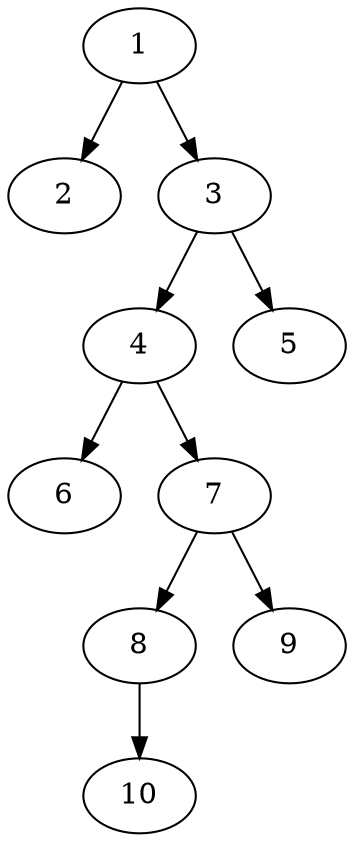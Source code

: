 // DAG (tier=1-easy, mode=data, n=10, ccr=0.331, fat=0.454, density=0.299, regular=0.726, jump=0.060, mindata=1048576, maxdata=8388608)
// DAG automatically generated by daggen at Sun Aug 24 16:33:33 2025
// /home/ermia/Project/Environments/daggen/bin/daggen --dot --ccr 0.331 --fat 0.454 --regular 0.726 --density 0.299 --jump 0.060 --mindata 1048576 --maxdata 8388608 -n 10 
digraph G {
  1 [size="30712875980628532", alpha="0.20", expect_size="15356437990314266"]
  1 -> 2 [size ="487207341129728"]
  1 -> 3 [size ="487207341129728"]
  2 [size="24960988273690279936", alpha="0.02", expect_size="12480494136845139968"]
  3 [size="12642823438336000000", alpha="0.13", expect_size="6321411719168000000"]
  3 -> 4 [size ="43416289280000"]
  3 -> 5 [size ="43416289280000"]
  4 [size="407151094161502896128", alpha="0.18", expect_size="203575547080751448064"]
  4 -> 6 [size ="439467798167552"]
  4 -> 7 [size ="439467798167552"]
  5 [size="67858222788819440", alpha="0.14", expect_size="33929111394409720"]
  6 [size="763759180787928", alpha="0.19", expect_size="381879590393964"]
  7 [size="3919476503779720", alpha="0.18", expect_size="1959738251889860"]
  7 -> 8 [size ="106792214331392"]
  7 -> 9 [size ="106792214331392"]
  8 [size="2047903574895920", alpha="0.03", expect_size="1023951787447960"]
  8 -> 10 [size ="55664923639808"]
  9 [size="103562379657576710144", alpha="0.15", expect_size="51781189828788355072"]
  10 [size="975958552647338", alpha="0.07", expect_size="487979276323669"]
}